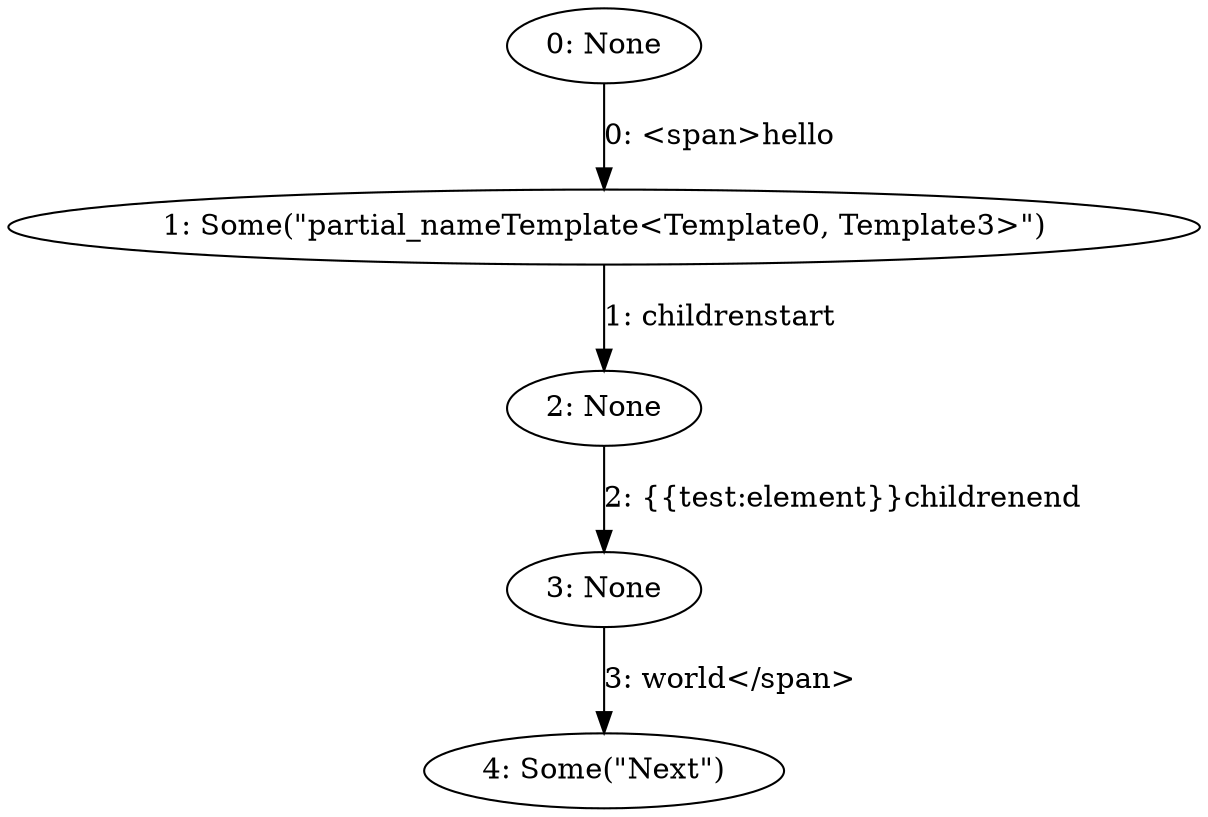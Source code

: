 digraph {
    0 [ label = "0: None" ]
    1 [ label = "1: Some(\"partial_nameTemplate<Template0, Template3>\")" ]
    2 [ label = "2: None" ]
    3 [ label = "3: None" ]
    4 [ label = "4: Some(\"Next\")" ]
    0 -> 1 [ label = "0: <span>hello" ]
    1 -> 2 [ label = "1: childrenstart" ]
    2 -> 3 [ label = "2: {{test:element}}childrenend" ]
    3 -> 4 [ label = "3: world</span>" ]
}
